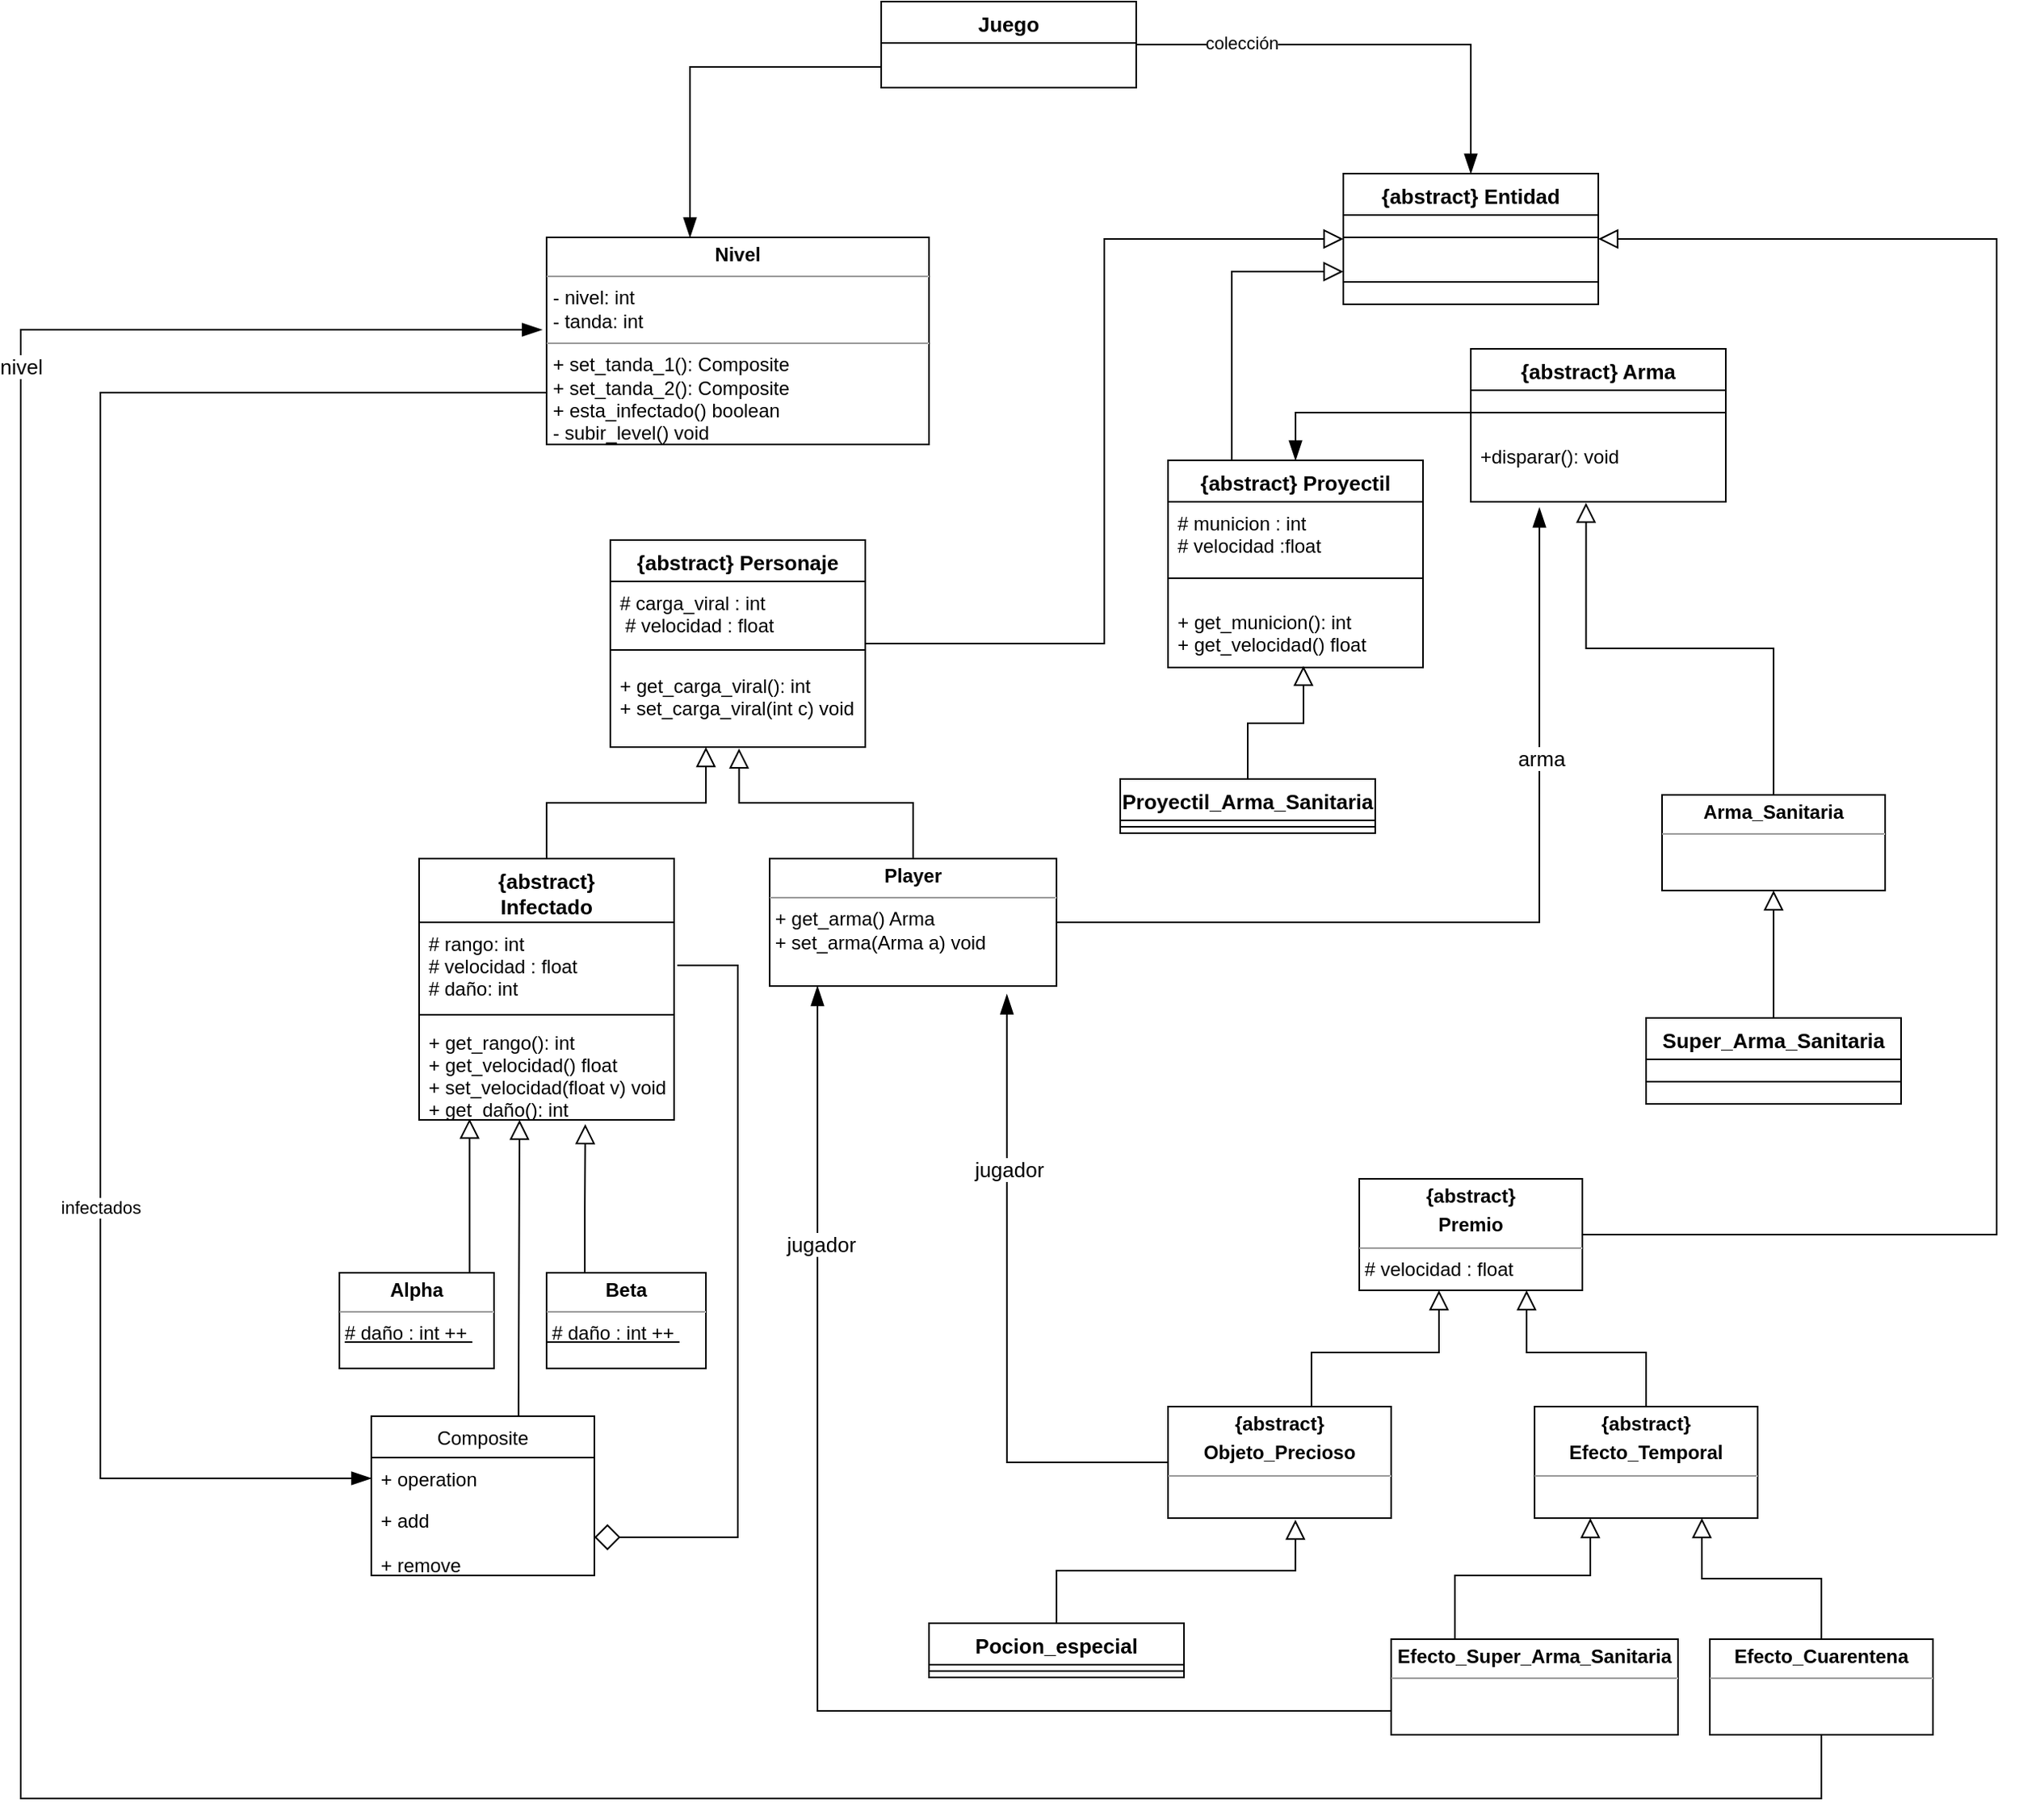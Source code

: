 <mxfile version="13.8.8" type="device"><diagram id="C5RBs43oDa-KdzZeNtuy" name="Page-1"><mxGraphModel dx="2391" dy="2107" grid="1" gridSize="10" guides="1" tooltips="1" connect="1" arrows="1" fold="1" page="1" pageScale="1" pageWidth="827" pageHeight="1169" math="0" shadow="0"><root><mxCell id="WIyWlLk6GJQsqaUBKTNV-0"/><mxCell id="WIyWlLk6GJQsqaUBKTNV-1" parent="WIyWlLk6GJQsqaUBKTNV-0"/><mxCell id="SVulRDVUMeWGlWPu4G6D-0" style="edgeStyle=orthogonalEdgeStyle;rounded=0;orthogonalLoop=1;jettySize=auto;html=1;endArrow=block;endFill=0;jumpSize=10;endSize=10;exitX=0.881;exitY=0.011;exitDx=0;exitDy=0;exitPerimeter=0;entryX=0.198;entryY=0.989;entryDx=0;entryDy=0;entryPerimeter=0;" parent="WIyWlLk6GJQsqaUBKTNV-1" source="BS90BxB-uDgSx9-8YZm_-37" target="njw2z2ohMErl4FKz7E5G-50" edge="1"><mxGeometry relative="1" as="geometry"><mxPoint x="-360" y="570" as="targetPoint"/><Array as="points"><mxPoint x="-358" y="661"/></Array></mxGeometry></mxCell><mxCell id="BS90BxB-uDgSx9-8YZm_-37" value="&lt;p style=&quot;margin: 0px ; margin-top: 4px ; text-align: center&quot;&gt;&lt;b&gt;Alpha&lt;/b&gt;&lt;/p&gt;&lt;hr size=&quot;1&quot;&gt;&lt;div style=&quot;height: 2px&quot;&gt;&amp;nbsp;&lt;u&gt;# daño : int ++&amp;nbsp;&lt;/u&gt;&lt;/div&gt;" style="verticalAlign=top;align=left;overflow=fill;fontSize=12;fontFamily=Helvetica;html=1;" parent="WIyWlLk6GJQsqaUBKTNV-1" vertex="1"><mxGeometry x="-440" y="660" width="97" height="60" as="geometry"/></mxCell><mxCell id="SVulRDVUMeWGlWPu4G6D-2" style="edgeStyle=orthogonalEdgeStyle;rounded=0;jumpSize=10;orthogonalLoop=1;jettySize=auto;html=1;endArrow=block;endFill=0;endSize=10;entryX=0.652;entryY=1.043;entryDx=0;entryDy=0;entryPerimeter=0;" parent="WIyWlLk6GJQsqaUBKTNV-1" source="BS90BxB-uDgSx9-8YZm_-39" target="njw2z2ohMErl4FKz7E5G-50" edge="1"><mxGeometry relative="1" as="geometry"><mxPoint x="-240" y="570" as="targetPoint"/><Array as="points"><mxPoint x="-286" y="620"/><mxPoint x="-286" y="620"/></Array></mxGeometry></mxCell><mxCell id="BS90BxB-uDgSx9-8YZm_-39" value="&lt;p style=&quot;margin: 0px ; margin-top: 4px ; text-align: center&quot;&gt;&lt;b&gt;Beta&lt;/b&gt;&lt;/p&gt;&lt;hr size=&quot;1&quot;&gt;&lt;div style=&quot;height: 2px&quot;&gt;&lt;u&gt;&amp;nbsp;# daño : int ++&amp;nbsp;&lt;/u&gt;&lt;/div&gt;" style="verticalAlign=top;align=left;overflow=fill;fontSize=12;fontFamily=Helvetica;html=1;" parent="WIyWlLk6GJQsqaUBKTNV-1" vertex="1"><mxGeometry x="-310" y="660" width="100" height="60" as="geometry"/></mxCell><mxCell id="njw2z2ohMErl4FKz7E5G-19" style="edgeStyle=orthogonalEdgeStyle;rounded=0;jumpSize=9;orthogonalLoop=1;jettySize=auto;html=1;entryX=0.269;entryY=1.087;entryDx=0;entryDy=0;entryPerimeter=0;endArrow=blockThin;endFill=1;endSize=10;strokeWidth=1;fontSize=13;exitX=1;exitY=0.5;exitDx=0;exitDy=0;" parent="WIyWlLk6GJQsqaUBKTNV-1" source="BS90BxB-uDgSx9-8YZm_-42" target="ZS6do4aK2ZxD7V9ayjBi-8" edge="1"><mxGeometry relative="1" as="geometry"><Array as="points"><mxPoint x="313" y="440"/></Array><mxPoint x="246.04" y="218" as="targetPoint"/></mxGeometry></mxCell><mxCell id="njw2z2ohMErl4FKz7E5G-20" value="arma" style="edgeLabel;html=1;align=center;verticalAlign=middle;resizable=0;points=[];fontSize=13;" parent="njw2z2ohMErl4FKz7E5G-19" vertex="1" connectable="0"><mxGeometry x="0.444" y="-1" relative="1" as="geometry"><mxPoint as="offset"/></mxGeometry></mxCell><mxCell id="SVulRDVUMeWGlWPu4G6D-10" style="edgeStyle=orthogonalEdgeStyle;rounded=0;jumpSize=10;orthogonalLoop=1;jettySize=auto;html=1;entryX=0.505;entryY=1.018;entryDx=0;entryDy=0;entryPerimeter=0;endArrow=block;endFill=0;endSize=10;" parent="WIyWlLk6GJQsqaUBKTNV-1" source="BS90BxB-uDgSx9-8YZm_-42" target="njw2z2ohMErl4FKz7E5G-40" edge="1"><mxGeometry relative="1" as="geometry"/></mxCell><mxCell id="BS90BxB-uDgSx9-8YZm_-42" value="&lt;p style=&quot;margin: 0px ; margin-top: 4px ; text-align: center&quot;&gt;&lt;b&gt;Player&lt;/b&gt;&lt;/p&gt;&lt;hr size=&quot;1&quot;&gt;&lt;div style=&quot;height: 2px&quot;&gt;&amp;nbsp;+ get_arma() Arma&lt;br&gt;&amp;nbsp;+ set_arma(Arma a) void&lt;/div&gt;" style="verticalAlign=top;align=left;overflow=fill;fontSize=12;fontFamily=Helvetica;html=1;" parent="WIyWlLk6GJQsqaUBKTNV-1" vertex="1"><mxGeometry x="-170" y="400" width="180" height="80" as="geometry"/></mxCell><mxCell id="BS90BxB-uDgSx9-8YZm_-46" style="edgeStyle=orthogonalEdgeStyle;rounded=0;orthogonalLoop=1;jettySize=auto;html=1;endArrow=block;endFill=0;endSize=10;entryX=0.452;entryY=1.016;entryDx=0;entryDy=0;entryPerimeter=0;" parent="WIyWlLk6GJQsqaUBKTNV-1" source="BS90BxB-uDgSx9-8YZm_-45" target="ZS6do4aK2ZxD7V9ayjBi-8" edge="1"><mxGeometry relative="1" as="geometry"><mxPoint x="340" y="270" as="targetPoint"/></mxGeometry></mxCell><mxCell id="BS90BxB-uDgSx9-8YZm_-52" style="edgeStyle=orthogonalEdgeStyle;rounded=0;orthogonalLoop=1;jettySize=auto;html=1;endArrow=block;endFill=0;endSize=10;entryX=0.75;entryY=1;entryDx=0;entryDy=0;" parent="WIyWlLk6GJQsqaUBKTNV-1" source="BS90BxB-uDgSx9-8YZm_-51" target="BS90BxB-uDgSx9-8YZm_-50" edge="1"><mxGeometry relative="1" as="geometry"><Array as="points"><mxPoint x="380" y="710"/><mxPoint x="305" y="710"/></Array></mxGeometry></mxCell><mxCell id="BS90BxB-uDgSx9-8YZm_-54" style="edgeStyle=orthogonalEdgeStyle;rounded=0;orthogonalLoop=1;jettySize=auto;html=1;endArrow=block;endFill=0;endSize=10;exitX=0.643;exitY=0.017;exitDx=0;exitDy=0;exitPerimeter=0;" parent="WIyWlLk6GJQsqaUBKTNV-1" source="BS90BxB-uDgSx9-8YZm_-53" target="BS90BxB-uDgSx9-8YZm_-50" edge="1"><mxGeometry relative="1" as="geometry"><Array as="points"><mxPoint x="170" y="710"/><mxPoint x="250" y="710"/></Array></mxGeometry></mxCell><mxCell id="BS90BxB-uDgSx9-8YZm_-53" value="&lt;p style=&quot;margin: 0px ; margin-top: 4px ; text-align: center&quot;&gt;&lt;b&gt;{abstract}&lt;/b&gt;&lt;/p&gt;&lt;p style=&quot;margin: 0px ; margin-top: 4px ; text-align: center&quot;&gt;&lt;b&gt;Objeto_Precioso&lt;/b&gt;&lt;/p&gt;&lt;hr size=&quot;1&quot;&gt;&lt;div style=&quot;height: 2px&quot;&gt;&lt;/div&gt;" style="verticalAlign=top;align=left;overflow=fill;fontSize=12;fontFamily=Helvetica;html=1;" parent="WIyWlLk6GJQsqaUBKTNV-1" vertex="1"><mxGeometry x="80" y="744" width="140" height="70" as="geometry"/></mxCell><mxCell id="BS90BxB-uDgSx9-8YZm_-58" style="edgeStyle=orthogonalEdgeStyle;rounded=0;orthogonalLoop=1;jettySize=auto;html=1;endArrow=block;endFill=0;endSize=10;entryX=0.75;entryY=1;entryDx=0;entryDy=0;" parent="WIyWlLk6GJQsqaUBKTNV-1" source="BS90BxB-uDgSx9-8YZm_-57" target="BS90BxB-uDgSx9-8YZm_-51" edge="1"><mxGeometry relative="1" as="geometry"/></mxCell><mxCell id="njw2z2ohMErl4FKz7E5G-57" style="edgeStyle=orthogonalEdgeStyle;rounded=0;jumpSize=9;orthogonalLoop=1;jettySize=auto;html=1;entryX=-0.012;entryY=0.446;entryDx=0;entryDy=0;entryPerimeter=0;endArrow=blockThin;endFill=1;endSize=10;strokeWidth=1;fontSize=13;exitX=0.5;exitY=1;exitDx=0;exitDy=0;" parent="WIyWlLk6GJQsqaUBKTNV-1" source="BS90BxB-uDgSx9-8YZm_-57" target="njw2z2ohMErl4FKz7E5G-12" edge="1"><mxGeometry relative="1" as="geometry"><Array as="points"><mxPoint x="490" y="990"/><mxPoint x="-640" y="990"/><mxPoint x="-640" y="68"/></Array></mxGeometry></mxCell><mxCell id="njw2z2ohMErl4FKz7E5G-58" value="nivel" style="edgeLabel;html=1;align=center;verticalAlign=middle;resizable=0;points=[];fontSize=13;" parent="njw2z2ohMErl4FKz7E5G-57" vertex="1" connectable="0"><mxGeometry x="0.711" relative="1" as="geometry"><mxPoint as="offset"/></mxGeometry></mxCell><mxCell id="BS90BxB-uDgSx9-8YZm_-57" value="&lt;p style=&quot;margin: 0px ; margin-top: 4px ; text-align: center&quot;&gt;&lt;b&gt;Efecto_Cuarentena&lt;/b&gt;&lt;/p&gt;&lt;hr size=&quot;1&quot;&gt;&lt;div style=&quot;height: 2px&quot;&gt;&lt;/div&gt;" style="verticalAlign=top;align=left;overflow=fill;fontSize=12;fontFamily=Helvetica;html=1;" parent="WIyWlLk6GJQsqaUBKTNV-1" vertex="1"><mxGeometry x="420" y="890" width="140" height="60" as="geometry"/></mxCell><mxCell id="njw2z2ohMErl4FKz7E5G-59" style="edgeStyle=orthogonalEdgeStyle;rounded=0;jumpSize=9;orthogonalLoop=1;jettySize=auto;html=1;endArrow=blockThin;endFill=1;endSize=10;strokeWidth=1;fontSize=13;exitX=0;exitY=0.75;exitDx=0;exitDy=0;" parent="WIyWlLk6GJQsqaUBKTNV-1" source="BS90BxB-uDgSx9-8YZm_-59" edge="1"><mxGeometry relative="1" as="geometry"><Array as="points"><mxPoint x="-140" y="935"/><mxPoint x="-140" y="485"/></Array><mxPoint x="-140" y="480" as="targetPoint"/></mxGeometry></mxCell><mxCell id="njw2z2ohMErl4FKz7E5G-60" value="jugador" style="edgeLabel;html=1;align=center;verticalAlign=middle;resizable=0;points=[];fontSize=13;" parent="njw2z2ohMErl4FKz7E5G-59" vertex="1" connectable="0"><mxGeometry x="0.603" y="-2" relative="1" as="geometry"><mxPoint as="offset"/></mxGeometry></mxCell><mxCell id="BS90BxB-uDgSx9-8YZm_-59" value="&lt;p style=&quot;margin: 0px ; margin-top: 4px ; text-align: center&quot;&gt;&lt;b&gt;Efecto_Super_Arma_Sanitaria&lt;/b&gt;&lt;/p&gt;&lt;hr size=&quot;1&quot;&gt;&lt;div style=&quot;height: 2px&quot;&gt;&lt;br&gt;&lt;/div&gt;" style="verticalAlign=top;align=left;overflow=fill;fontSize=12;fontFamily=Helvetica;html=1;" parent="WIyWlLk6GJQsqaUBKTNV-1" vertex="1"><mxGeometry x="220" y="890" width="180" height="60" as="geometry"/></mxCell><mxCell id="njw2z2ohMErl4FKz7E5G-3" value="Composite" style="swimlane;fontStyle=0;childLayout=stackLayout;horizontal=1;startSize=26;fillColor=none;horizontalStack=0;resizeParent=1;resizeParentMax=0;resizeLast=0;collapsible=1;marginBottom=0;" parent="WIyWlLk6GJQsqaUBKTNV-1" vertex="1"><mxGeometry x="-420" y="750" width="140" height="100" as="geometry"><mxRectangle x="330" y="450" width="90" height="26" as="alternateBounds"/></mxGeometry></mxCell><mxCell id="njw2z2ohMErl4FKz7E5G-4" value="+ operation" style="text;strokeColor=none;fillColor=none;align=left;verticalAlign=top;spacingLeft=4;spacingRight=4;overflow=hidden;rotatable=0;points=[[0,0.5],[1,0.5]];portConstraint=eastwest;" parent="njw2z2ohMErl4FKz7E5G-3" vertex="1"><mxGeometry y="26" width="140" height="26" as="geometry"/></mxCell><mxCell id="njw2z2ohMErl4FKz7E5G-5" value="+ add&#10;&#10;+ remove" style="text;strokeColor=none;fillColor=none;align=left;verticalAlign=top;spacingLeft=4;spacingRight=4;overflow=hidden;rotatable=0;points=[[0,0.5],[1,0.5]];portConstraint=eastwest;" parent="njw2z2ohMErl4FKz7E5G-3" vertex="1"><mxGeometry y="52" width="140" height="48" as="geometry"/></mxCell><mxCell id="njw2z2ohMErl4FKz7E5G-12" value="&lt;p style=&quot;margin: 0px ; margin-top: 4px ; text-align: center&quot;&gt;&lt;b&gt;Nivel&lt;/b&gt;&lt;/p&gt;&lt;hr size=&quot;1&quot;&gt;&lt;p style=&quot;margin: 0px ; margin-left: 4px&quot;&gt;- nivel: int&lt;/p&gt;&lt;p style=&quot;margin: 0px ; margin-left: 4px&quot;&gt;- tanda: int&amp;nbsp;&lt;/p&gt;&lt;hr size=&quot;1&quot;&gt;&lt;p style=&quot;margin: 0px ; margin-left: 4px&quot;&gt;+ set_tanda_1(): Composite&lt;br&gt;+ set_tanda_2(): Composite&lt;br&gt;+ esta_infectado() boolean&lt;br&gt;- subir_level() void&lt;/p&gt;" style="verticalAlign=top;align=left;overflow=fill;fontSize=12;fontFamily=Helvetica;html=1;" parent="WIyWlLk6GJQsqaUBKTNV-1" vertex="1"><mxGeometry x="-310" y="10" width="240" height="130" as="geometry"/></mxCell><mxCell id="njw2z2ohMErl4FKz7E5G-36" style="edgeStyle=orthogonalEdgeStyle;rounded=0;jumpSize=9;orthogonalLoop=1;jettySize=auto;html=1;entryX=0.531;entryY=0.976;entryDx=0;entryDy=0;entryPerimeter=0;endArrow=block;endFill=0;endSize=10;strokeWidth=1;fontSize=13;" parent="WIyWlLk6GJQsqaUBKTNV-1" source="njw2z2ohMErl4FKz7E5G-25" target="njw2z2ohMErl4FKz7E5G-34" edge="1"><mxGeometry relative="1" as="geometry"/></mxCell><mxCell id="njw2z2ohMErl4FKz7E5G-25" value="Proyectil_Arma_Sanitaria" style="swimlane;fontStyle=1;align=center;verticalAlign=top;childLayout=stackLayout;horizontal=1;startSize=26;horizontalStack=0;resizeParent=1;resizeParentMax=0;resizeLast=0;collapsible=1;marginBottom=0;fontSize=13;" parent="WIyWlLk6GJQsqaUBKTNV-1" vertex="1"><mxGeometry x="50" y="350" width="160" height="34" as="geometry"/></mxCell><mxCell id="njw2z2ohMErl4FKz7E5G-27" value="" style="line;strokeWidth=1;fillColor=none;align=left;verticalAlign=middle;spacingTop=-1;spacingLeft=3;spacingRight=3;rotatable=0;labelPosition=right;points=[];portConstraint=eastwest;" parent="njw2z2ohMErl4FKz7E5G-25" vertex="1"><mxGeometry y="26" width="160" height="8" as="geometry"/></mxCell><mxCell id="ZS6do4aK2ZxD7V9ayjBi-26" style="edgeStyle=orthogonalEdgeStyle;rounded=0;orthogonalLoop=1;jettySize=auto;html=1;entryX=0;entryY=0.75;entryDx=0;entryDy=0;endArrow=block;endFill=0;endSize=10;" edge="1" parent="WIyWlLk6GJQsqaUBKTNV-1" source="njw2z2ohMErl4FKz7E5G-31" target="ZS6do4aK2ZxD7V9ayjBi-12"><mxGeometry relative="1" as="geometry"><Array as="points"><mxPoint x="120" y="32"/></Array></mxGeometry></mxCell><mxCell id="njw2z2ohMErl4FKz7E5G-31" value="{abstract} Proyectil&#10; &#10;" style="swimlane;fontStyle=1;align=center;verticalAlign=top;childLayout=stackLayout;horizontal=1;startSize=26;horizontalStack=0;resizeParent=1;resizeParentMax=0;resizeLast=0;collapsible=1;marginBottom=0;fontSize=13;" parent="WIyWlLk6GJQsqaUBKTNV-1" vertex="1"><mxGeometry x="80" y="150" width="160" height="130" as="geometry"><mxRectangle y="710" width="150" height="40" as="alternateBounds"/></mxGeometry></mxCell><mxCell id="njw2z2ohMErl4FKz7E5G-32" value="# municion : int&#10;# velocidad :float" style="text;strokeColor=none;fillColor=none;align=left;verticalAlign=top;spacingLeft=4;spacingRight=4;overflow=hidden;rotatable=0;points=[[0,0.5],[1,0.5]];portConstraint=eastwest;" parent="njw2z2ohMErl4FKz7E5G-31" vertex="1"><mxGeometry y="26" width="160" height="34" as="geometry"/></mxCell><mxCell id="njw2z2ohMErl4FKz7E5G-33" value="" style="line;strokeWidth=1;fillColor=none;align=left;verticalAlign=middle;spacingTop=-1;spacingLeft=3;spacingRight=3;rotatable=0;labelPosition=right;points=[];portConstraint=eastwest;" parent="njw2z2ohMErl4FKz7E5G-31" vertex="1"><mxGeometry y="60" width="160" height="28" as="geometry"/></mxCell><mxCell id="njw2z2ohMErl4FKz7E5G-34" value="+ get_municion(): int&#10;+ get_velocidad() float" style="text;strokeColor=none;fillColor=none;align=left;verticalAlign=top;spacingLeft=4;spacingRight=4;overflow=hidden;rotatable=0;points=[[0,0.5],[1,0.5]];portConstraint=eastwest;" parent="njw2z2ohMErl4FKz7E5G-31" vertex="1"><mxGeometry y="88" width="160" height="42" as="geometry"/></mxCell><mxCell id="njw2z2ohMErl4FKz7E5G-54" style="edgeStyle=orthogonalEdgeStyle;rounded=0;jumpSize=9;orthogonalLoop=1;jettySize=auto;html=1;entryX=1;entryY=0.5;entryDx=0;entryDy=0;endArrow=diamond;endFill=0;endSize=14;strokeWidth=1;fontSize=13;" parent="WIyWlLk6GJQsqaUBKTNV-1" target="njw2z2ohMErl4FKz7E5G-5" edge="1"><mxGeometry relative="1" as="geometry"><mxPoint x="-228" y="467" as="sourcePoint"/><Array as="points"><mxPoint x="-228" y="467"/><mxPoint x="-190" y="467"/><mxPoint x="-190" y="826"/></Array></mxGeometry></mxCell><mxCell id="njw2z2ohMErl4FKz7E5G-56" style="edgeStyle=orthogonalEdgeStyle;rounded=0;jumpSize=9;orthogonalLoop=1;jettySize=auto;html=1;endArrow=block;endFill=0;endSize=10;strokeWidth=1;fontSize=13;entryX=0.394;entryY=1;entryDx=0;entryDy=0;entryPerimeter=0;exitX=0.66;exitY=0;exitDx=0;exitDy=0;exitPerimeter=0;" parent="WIyWlLk6GJQsqaUBKTNV-1" source="njw2z2ohMErl4FKz7E5G-3" target="njw2z2ohMErl4FKz7E5G-50" edge="1"><mxGeometry relative="1" as="geometry"><mxPoint x="-20" y="500" as="targetPoint"/><mxPoint x="-470" y="619" as="sourcePoint"/><Array as="points"><mxPoint x="-327" y="740"/></Array></mxGeometry></mxCell><mxCell id="njw2z2ohMErl4FKz7E5G-73" style="edgeStyle=orthogonalEdgeStyle;rounded=0;jumpSize=9;orthogonalLoop=1;jettySize=auto;html=1;entryX=0.571;entryY=1.014;entryDx=0;entryDy=0;entryPerimeter=0;endArrow=block;endFill=0;endSize=10;strokeWidth=1;fontSize=13;" parent="WIyWlLk6GJQsqaUBKTNV-1" source="njw2z2ohMErl4FKz7E5G-69" target="BS90BxB-uDgSx9-8YZm_-53" edge="1"><mxGeometry relative="1" as="geometry"/></mxCell><mxCell id="njw2z2ohMErl4FKz7E5G-69" value="Pocion_especial" style="swimlane;fontStyle=1;align=center;verticalAlign=top;childLayout=stackLayout;horizontal=1;startSize=26;horizontalStack=0;resizeParent=1;resizeParentMax=0;resizeLast=0;collapsible=1;marginBottom=0;fontSize=13;" parent="WIyWlLk6GJQsqaUBKTNV-1" vertex="1"><mxGeometry x="-70" y="880" width="160" height="34" as="geometry"/></mxCell><mxCell id="njw2z2ohMErl4FKz7E5G-71" value="" style="line;strokeWidth=1;fillColor=none;align=left;verticalAlign=middle;spacingTop=-1;spacingLeft=3;spacingRight=3;rotatable=0;labelPosition=right;points=[];portConstraint=eastwest;" parent="njw2z2ohMErl4FKz7E5G-69" vertex="1"><mxGeometry y="26" width="160" height="8" as="geometry"/></mxCell><mxCell id="BS90BxB-uDgSx9-8YZm_-51" value="&lt;p style=&quot;margin: 0px ; margin-top: 4px ; text-align: center&quot;&gt;&lt;b&gt;{abstract}&lt;/b&gt;&lt;/p&gt;&lt;p style=&quot;margin: 0px ; margin-top: 4px ; text-align: center&quot;&gt;&lt;b&gt;Efecto_Temporal&lt;/b&gt;&lt;/p&gt;&lt;hr size=&quot;1&quot;&gt;&lt;div style=&quot;height: 2px&quot;&gt;&lt;/div&gt;" style="verticalAlign=top;align=left;overflow=fill;fontSize=12;fontFamily=Helvetica;html=1;" parent="WIyWlLk6GJQsqaUBKTNV-1" vertex="1"><mxGeometry x="310" y="744" width="140" height="70" as="geometry"/></mxCell><mxCell id="SVulRDVUMeWGlWPu4G6D-9" style="edgeStyle=orthogonalEdgeStyle;rounded=0;jumpSize=10;orthogonalLoop=1;jettySize=auto;html=1;entryX=0.375;entryY=1;entryDx=0;entryDy=0;entryPerimeter=0;endArrow=block;endFill=0;endSize=10;" parent="WIyWlLk6GJQsqaUBKTNV-1" source="njw2z2ohMErl4FKz7E5G-47" target="njw2z2ohMErl4FKz7E5G-40" edge="1"><mxGeometry relative="1" as="geometry"/></mxCell><mxCell id="njw2z2ohMErl4FKz7E5G-47" value="{abstract}&#10;Infectado" style="swimlane;fontStyle=1;align=center;verticalAlign=top;childLayout=stackLayout;horizontal=1;startSize=40;horizontalStack=0;resizeParent=1;resizeParentMax=0;resizeLast=0;collapsible=1;marginBottom=0;fontSize=13;" parent="WIyWlLk6GJQsqaUBKTNV-1" vertex="1"><mxGeometry x="-390" y="400" width="160" height="164" as="geometry"/></mxCell><mxCell id="njw2z2ohMErl4FKz7E5G-48" value="# rango: int&#10;# velocidad : float&#10;# daño: int" style="text;strokeColor=none;fillColor=none;align=left;verticalAlign=top;spacingLeft=4;spacingRight=4;overflow=hidden;rotatable=0;points=[[0,0.5],[1,0.5]];portConstraint=eastwest;" parent="njw2z2ohMErl4FKz7E5G-47" vertex="1"><mxGeometry y="40" width="160" height="54" as="geometry"/></mxCell><mxCell id="njw2z2ohMErl4FKz7E5G-49" value="" style="line;strokeWidth=1;fillColor=none;align=left;verticalAlign=middle;spacingTop=-1;spacingLeft=3;spacingRight=3;rotatable=0;labelPosition=right;points=[];portConstraint=eastwest;" parent="njw2z2ohMErl4FKz7E5G-47" vertex="1"><mxGeometry y="94" width="160" height="8" as="geometry"/></mxCell><mxCell id="njw2z2ohMErl4FKz7E5G-50" value="+ get_rango(): int&#10;+ get_velocidad() float&#10;+ set_velocidad(float v) void&#10;+ get_daño(): int" style="text;strokeColor=none;fillColor=none;align=left;verticalAlign=top;spacingLeft=4;spacingRight=4;overflow=hidden;rotatable=0;points=[[0,0.5],[1,0.5]];portConstraint=eastwest;" parent="njw2z2ohMErl4FKz7E5G-47" vertex="1"><mxGeometry y="102" width="160" height="62" as="geometry"/></mxCell><mxCell id="SVulRDVUMeWGlWPu4G6D-5" style="edgeStyle=orthogonalEdgeStyle;rounded=0;jumpSize=10;orthogonalLoop=1;jettySize=auto;html=1;endArrow=blockThin;endFill=1;endSize=10;strokeWidth=1;fontSize=13;exitX=0;exitY=0.5;exitDx=0;exitDy=0;entryX=0.827;entryY=1.065;entryDx=0;entryDy=0;entryPerimeter=0;" parent="WIyWlLk6GJQsqaUBKTNV-1" source="BS90BxB-uDgSx9-8YZm_-53" target="BS90BxB-uDgSx9-8YZm_-42" edge="1"><mxGeometry relative="1" as="geometry"><Array as="points"><mxPoint x="-21" y="779"/></Array><mxPoint x="500" y="585.059" as="sourcePoint"/><mxPoint x="334" y="602.5" as="targetPoint"/></mxGeometry></mxCell><mxCell id="SVulRDVUMeWGlWPu4G6D-6" value="jugador" style="edgeLabel;html=1;align=center;verticalAlign=middle;resizable=0;points=[];fontSize=13;" parent="SVulRDVUMeWGlWPu4G6D-5" vertex="1" connectable="0"><mxGeometry x="0.443" y="-1" relative="1" as="geometry"><mxPoint as="offset"/></mxGeometry></mxCell><mxCell id="BS90BxB-uDgSx9-8YZm_-45" value="&lt;p style=&quot;margin: 0px ; margin-top: 4px ; text-align: center&quot;&gt;&lt;b&gt;Arma_Sanitaria&lt;/b&gt;&lt;/p&gt;&lt;hr size=&quot;1&quot;&gt;&lt;div style=&quot;height: 2px&quot;&gt;&lt;/div&gt;" style="verticalAlign=top;align=left;overflow=fill;fontSize=12;fontFamily=Helvetica;html=1;" parent="WIyWlLk6GJQsqaUBKTNV-1" vertex="1"><mxGeometry x="390" y="360" width="140" height="60" as="geometry"/></mxCell><mxCell id="ZS6do4aK2ZxD7V9ayjBi-25" style="edgeStyle=orthogonalEdgeStyle;rounded=0;orthogonalLoop=1;jettySize=auto;html=1;entryX=0;entryY=0.5;entryDx=0;entryDy=0;endArrow=block;endFill=0;endSize=10;" edge="1" parent="WIyWlLk6GJQsqaUBKTNV-1" source="njw2z2ohMErl4FKz7E5G-37" target="ZS6do4aK2ZxD7V9ayjBi-12"><mxGeometry relative="1" as="geometry"/></mxCell><mxCell id="njw2z2ohMErl4FKz7E5G-37" value="{abstract} Personaje" style="swimlane;fontStyle=1;align=center;verticalAlign=top;childLayout=stackLayout;horizontal=1;startSize=26;horizontalStack=0;resizeParent=1;resizeParentMax=0;resizeLast=0;collapsible=1;marginBottom=0;fontSize=13;" parent="WIyWlLk6GJQsqaUBKTNV-1" vertex="1"><mxGeometry x="-270" y="200" width="160" height="130" as="geometry"/></mxCell><mxCell id="njw2z2ohMErl4FKz7E5G-38" value="# carga_viral : int&#10; # velocidad : float" style="text;strokeColor=none;fillColor=none;align=left;verticalAlign=top;spacingLeft=4;spacingRight=4;overflow=hidden;rotatable=0;points=[[0,0.5],[1,0.5]];portConstraint=eastwest;" parent="njw2z2ohMErl4FKz7E5G-37" vertex="1"><mxGeometry y="26" width="160" height="34" as="geometry"/></mxCell><mxCell id="njw2z2ohMErl4FKz7E5G-39" value="" style="line;strokeWidth=1;fillColor=none;align=left;verticalAlign=middle;spacingTop=-1;spacingLeft=3;spacingRight=3;rotatable=0;labelPosition=right;points=[];portConstraint=eastwest;" parent="njw2z2ohMErl4FKz7E5G-37" vertex="1"><mxGeometry y="60" width="160" height="18" as="geometry"/></mxCell><mxCell id="njw2z2ohMErl4FKz7E5G-40" value="+ get_carga_viral(): int&#10;+ set_carga_viral(int c) void" style="text;strokeColor=none;fillColor=none;align=left;verticalAlign=top;spacingLeft=4;spacingRight=4;overflow=hidden;rotatable=0;points=[[0,0.5],[1,0.5]];portConstraint=eastwest;" parent="njw2z2ohMErl4FKz7E5G-37" vertex="1"><mxGeometry y="78" width="160" height="52" as="geometry"/></mxCell><mxCell id="SVulRDVUMeWGlWPu4G6D-16" style="edgeStyle=orthogonalEdgeStyle;rounded=0;jumpSize=10;orthogonalLoop=1;jettySize=auto;html=1;entryX=0;entryY=0.5;entryDx=0;entryDy=0;endArrow=blockThin;endFill=1;endSize=10;strokeWidth=1;exitX=0;exitY=0.75;exitDx=0;exitDy=0;" parent="WIyWlLk6GJQsqaUBKTNV-1" source="njw2z2ohMErl4FKz7E5G-12" target="njw2z2ohMErl4FKz7E5G-4" edge="1"><mxGeometry relative="1" as="geometry"><mxPoint x="-70" y="107.5" as="sourcePoint"/><Array as="points"><mxPoint x="-590" y="108"/><mxPoint x="-590" y="789"/></Array><mxPoint x="25" y="520" as="targetPoint"/></mxGeometry></mxCell><mxCell id="SVulRDVUMeWGlWPu4G6D-17" value="infectados" style="edgeLabel;html=1;align=center;verticalAlign=middle;resizable=0;points=[];" parent="SVulRDVUMeWGlWPu4G6D-16" vertex="1" connectable="0"><mxGeometry x="0.398" relative="1" as="geometry"><mxPoint as="offset"/></mxGeometry></mxCell><mxCell id="ZS6do4aK2ZxD7V9ayjBi-27" style="edgeStyle=orthogonalEdgeStyle;rounded=0;orthogonalLoop=1;jettySize=auto;html=1;entryX=1;entryY=0.5;entryDx=0;entryDy=0;endArrow=block;endFill=0;endSize=10;" edge="1" parent="WIyWlLk6GJQsqaUBKTNV-1" source="BS90BxB-uDgSx9-8YZm_-50" target="ZS6do4aK2ZxD7V9ayjBi-12"><mxGeometry relative="1" as="geometry"><Array as="points"><mxPoint x="600" y="636"/><mxPoint x="600" y="11"/></Array></mxGeometry></mxCell><mxCell id="BS90BxB-uDgSx9-8YZm_-50" value="&lt;p style=&quot;margin: 0px ; margin-top: 4px ; text-align: center&quot;&gt;&lt;b&gt;{abstract}&lt;/b&gt;&lt;/p&gt;&lt;p style=&quot;margin: 0px ; margin-top: 4px ; text-align: center&quot;&gt;&lt;b&gt;Premio&lt;/b&gt;&lt;/p&gt;&lt;hr size=&quot;1&quot;&gt;&lt;div style=&quot;height: 2px&quot;&gt;&amp;nbsp;# velocidad : float&lt;/div&gt;" style="verticalAlign=top;align=left;overflow=fill;fontSize=12;fontFamily=Helvetica;html=1;" parent="WIyWlLk6GJQsqaUBKTNV-1" vertex="1"><mxGeometry x="200" y="601" width="140" height="70" as="geometry"/></mxCell><mxCell id="SVulRDVUMeWGlWPu4G6D-21" style="edgeStyle=orthogonalEdgeStyle;rounded=0;orthogonalLoop=1;jettySize=auto;html=1;endArrow=block;endFill=0;endSize=10;entryX=0.25;entryY=1;entryDx=0;entryDy=0;" parent="WIyWlLk6GJQsqaUBKTNV-1" source="BS90BxB-uDgSx9-8YZm_-59" target="BS90BxB-uDgSx9-8YZm_-51" edge="1"><mxGeometry relative="1" as="geometry"><Array as="points"><mxPoint x="260" y="850"/><mxPoint x="345" y="850"/></Array><mxPoint x="90" y="710" as="sourcePoint"/><mxPoint x="390" y="390.0" as="targetPoint"/></mxGeometry></mxCell><mxCell id="ZS6do4aK2ZxD7V9ayjBi-4" style="edgeStyle=orthogonalEdgeStyle;rounded=0;orthogonalLoop=1;jettySize=auto;html=1;entryX=0.5;entryY=1;entryDx=0;entryDy=0;endArrow=block;endFill=0;endSize=10;" edge="1" parent="WIyWlLk6GJQsqaUBKTNV-1" source="ZS6do4aK2ZxD7V9ayjBi-0" target="BS90BxB-uDgSx9-8YZm_-45"><mxGeometry relative="1" as="geometry"/></mxCell><mxCell id="ZS6do4aK2ZxD7V9ayjBi-0" value="Super_Arma_Sanitaria" style="swimlane;fontStyle=1;align=center;verticalAlign=top;childLayout=stackLayout;horizontal=1;startSize=26;horizontalStack=0;resizeParent=1;resizeParentMax=0;resizeLast=0;collapsible=1;marginBottom=0;fontSize=13;" vertex="1" parent="WIyWlLk6GJQsqaUBKTNV-1"><mxGeometry x="380" y="500" width="160" height="54" as="geometry"><mxRectangle y="710" width="150" height="40" as="alternateBounds"/></mxGeometry></mxCell><mxCell id="ZS6do4aK2ZxD7V9ayjBi-2" value="" style="line;strokeWidth=1;fillColor=none;align=left;verticalAlign=middle;spacingTop=-1;spacingLeft=3;spacingRight=3;rotatable=0;labelPosition=right;points=[];portConstraint=eastwest;" vertex="1" parent="ZS6do4aK2ZxD7V9ayjBi-0"><mxGeometry y="26" width="160" height="28" as="geometry"/></mxCell><mxCell id="ZS6do4aK2ZxD7V9ayjBi-5" value="{abstract} Arma&#10; " style="swimlane;fontStyle=1;align=center;verticalAlign=top;childLayout=stackLayout;horizontal=1;startSize=26;horizontalStack=0;resizeParent=1;resizeParentMax=0;resizeLast=0;collapsible=1;marginBottom=0;fontSize=13;" vertex="1" parent="WIyWlLk6GJQsqaUBKTNV-1"><mxGeometry x="270" y="80" width="160" height="96" as="geometry"><mxRectangle y="710" width="150" height="40" as="alternateBounds"/></mxGeometry></mxCell><mxCell id="ZS6do4aK2ZxD7V9ayjBi-7" value="" style="line;strokeWidth=1;fillColor=none;align=left;verticalAlign=middle;spacingTop=-1;spacingLeft=3;spacingRight=3;rotatable=0;labelPosition=right;points=[];portConstraint=eastwest;" vertex="1" parent="ZS6do4aK2ZxD7V9ayjBi-5"><mxGeometry y="26" width="160" height="28" as="geometry"/></mxCell><mxCell id="ZS6do4aK2ZxD7V9ayjBi-8" value="+disparar(): void" style="text;strokeColor=none;fillColor=none;align=left;verticalAlign=top;spacingLeft=4;spacingRight=4;overflow=hidden;rotatable=0;points=[[0,0.5],[1,0.5]];portConstraint=eastwest;" vertex="1" parent="ZS6do4aK2ZxD7V9ayjBi-5"><mxGeometry y="54" width="160" height="42" as="geometry"/></mxCell><mxCell id="ZS6do4aK2ZxD7V9ayjBi-15" style="edgeStyle=orthogonalEdgeStyle;rounded=0;orthogonalLoop=1;jettySize=auto;html=1;endArrow=blockThin;endFill=1;endSize=10;entryX=0.375;entryY=0;entryDx=0;entryDy=0;entryPerimeter=0;" edge="1" parent="WIyWlLk6GJQsqaUBKTNV-1" source="ZS6do4aK2ZxD7V9ayjBi-9" target="njw2z2ohMErl4FKz7E5G-12"><mxGeometry relative="1" as="geometry"><mxPoint x="-220" y="-10" as="targetPoint"/><Array as="points"><mxPoint x="-220" y="-97"/></Array></mxGeometry></mxCell><mxCell id="ZS6do4aK2ZxD7V9ayjBi-16" style="edgeStyle=orthogonalEdgeStyle;rounded=0;orthogonalLoop=1;jettySize=auto;html=1;endArrow=blockThin;endFill=1;endSize=10;entryX=0.5;entryY=0;entryDx=0;entryDy=0;" edge="1" parent="WIyWlLk6GJQsqaUBKTNV-1" source="ZS6do4aK2ZxD7V9ayjBi-9" target="ZS6do4aK2ZxD7V9ayjBi-12"><mxGeometry relative="1" as="geometry"><mxPoint x="280" y="-50" as="targetPoint"/></mxGeometry></mxCell><mxCell id="ZS6do4aK2ZxD7V9ayjBi-17" value="colección" style="edgeLabel;html=1;align=center;verticalAlign=middle;resizable=0;points=[];" vertex="1" connectable="0" parent="ZS6do4aK2ZxD7V9ayjBi-16"><mxGeometry x="-0.549" y="1" relative="1" as="geometry"><mxPoint as="offset"/></mxGeometry></mxCell><mxCell id="ZS6do4aK2ZxD7V9ayjBi-9" value="Juego" style="swimlane;fontStyle=1;align=center;verticalAlign=top;childLayout=stackLayout;horizontal=1;startSize=26;horizontalStack=0;resizeParent=1;resizeParentMax=0;resizeLast=0;collapsible=1;marginBottom=0;fontSize=13;" vertex="1" parent="WIyWlLk6GJQsqaUBKTNV-1"><mxGeometry x="-100" y="-138" width="160" height="54" as="geometry"><mxRectangle y="710" width="150" height="40" as="alternateBounds"/></mxGeometry></mxCell><mxCell id="ZS6do4aK2ZxD7V9ayjBi-12" value="{abstract} Entidad" style="swimlane;fontStyle=1;align=center;verticalAlign=top;childLayout=stackLayout;horizontal=1;startSize=26;horizontalStack=0;resizeParent=1;resizeParentMax=0;resizeLast=0;collapsible=1;marginBottom=0;fontSize=13;" vertex="1" parent="WIyWlLk6GJQsqaUBKTNV-1"><mxGeometry x="190" y="-30" width="160" height="82" as="geometry"><mxRectangle y="710" width="150" height="40" as="alternateBounds"/></mxGeometry></mxCell><mxCell id="ZS6do4aK2ZxD7V9ayjBi-13" value="" style="line;strokeWidth=1;fillColor=none;align=left;verticalAlign=middle;spacingTop=-1;spacingLeft=3;spacingRight=3;rotatable=0;labelPosition=right;points=[];portConstraint=eastwest;" vertex="1" parent="ZS6do4aK2ZxD7V9ayjBi-12"><mxGeometry y="26" width="160" height="28" as="geometry"/></mxCell><mxCell id="ZS6do4aK2ZxD7V9ayjBi-14" value="" style="line;strokeWidth=1;fillColor=none;align=left;verticalAlign=middle;spacingTop=-1;spacingLeft=3;spacingRight=3;rotatable=0;labelPosition=right;points=[];portConstraint=eastwest;" vertex="1" parent="ZS6do4aK2ZxD7V9ayjBi-12"><mxGeometry y="54" width="160" height="28" as="geometry"/></mxCell><mxCell id="ZS6do4aK2ZxD7V9ayjBi-19" style="edgeStyle=orthogonalEdgeStyle;rounded=0;orthogonalLoop=1;jettySize=auto;html=1;entryX=0.5;entryY=0;entryDx=0;entryDy=0;endArrow=blockThin;endFill=1;endSize=10;" edge="1" parent="WIyWlLk6GJQsqaUBKTNV-1" source="ZS6do4aK2ZxD7V9ayjBi-7" target="njw2z2ohMErl4FKz7E5G-31"><mxGeometry relative="1" as="geometry"/></mxCell></root></mxGraphModel></diagram></mxfile>